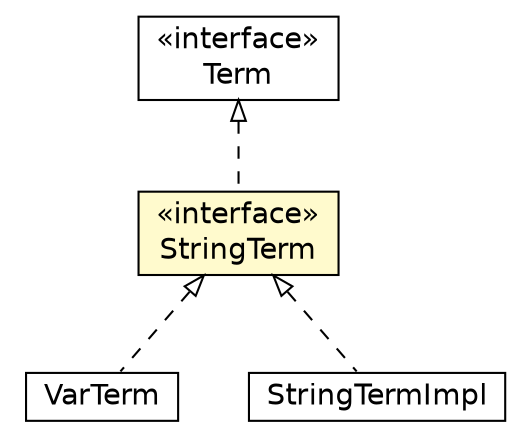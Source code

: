 #!/usr/local/bin/dot
#
# Class diagram 
# Generated by UMLGraph version 5.1 (http://www.umlgraph.org/)
#

digraph G {
	edge [fontname="Helvetica",fontsize=10,labelfontname="Helvetica",labelfontsize=10];
	node [fontname="Helvetica",fontsize=10,shape=plaintext];
	nodesep=0.25;
	ranksep=0.5;
	// jason.asSyntax.VarTerm
	c14687 [label=<<table title="jason.asSyntax.VarTerm" border="0" cellborder="1" cellspacing="0" cellpadding="2" port="p" href="./VarTerm.html">
		<tr><td><table border="0" cellspacing="0" cellpadding="1">
<tr><td align="center" balign="center"> VarTerm </td></tr>
		</table></td></tr>
		</table>>, fontname="Helvetica", fontcolor="black", fontsize=14.0];
	// jason.asSyntax.Term
	c14692 [label=<<table title="jason.asSyntax.Term" border="0" cellborder="1" cellspacing="0" cellpadding="2" port="p" href="./Term.html">
		<tr><td><table border="0" cellspacing="0" cellpadding="1">
<tr><td align="center" balign="center"> &#171;interface&#187; </td></tr>
<tr><td align="center" balign="center"> Term </td></tr>
		</table></td></tr>
		</table>>, fontname="Helvetica", fontcolor="black", fontsize=14.0];
	// jason.asSyntax.StringTermImpl
	c14694 [label=<<table title="jason.asSyntax.StringTermImpl" border="0" cellborder="1" cellspacing="0" cellpadding="2" port="p" href="./StringTermImpl.html">
		<tr><td><table border="0" cellspacing="0" cellpadding="1">
<tr><td align="center" balign="center"> StringTermImpl </td></tr>
		</table></td></tr>
		</table>>, fontname="Helvetica", fontcolor="black", fontsize=14.0];
	// jason.asSyntax.StringTerm
	c14695 [label=<<table title="jason.asSyntax.StringTerm" border="0" cellborder="1" cellspacing="0" cellpadding="2" port="p" bgcolor="lemonChiffon" href="./StringTerm.html">
		<tr><td><table border="0" cellspacing="0" cellpadding="1">
<tr><td align="center" balign="center"> &#171;interface&#187; </td></tr>
<tr><td align="center" balign="center"> StringTerm </td></tr>
		</table></td></tr>
		</table>>, fontname="Helvetica", fontcolor="black", fontsize=14.0];
	//jason.asSyntax.VarTerm implements jason.asSyntax.StringTerm
	c14695:p -> c14687:p [dir=back,arrowtail=empty,style=dashed];
	//jason.asSyntax.StringTermImpl implements jason.asSyntax.StringTerm
	c14695:p -> c14694:p [dir=back,arrowtail=empty,style=dashed];
	//jason.asSyntax.StringTerm implements jason.asSyntax.Term
	c14692:p -> c14695:p [dir=back,arrowtail=empty,style=dashed];
}

